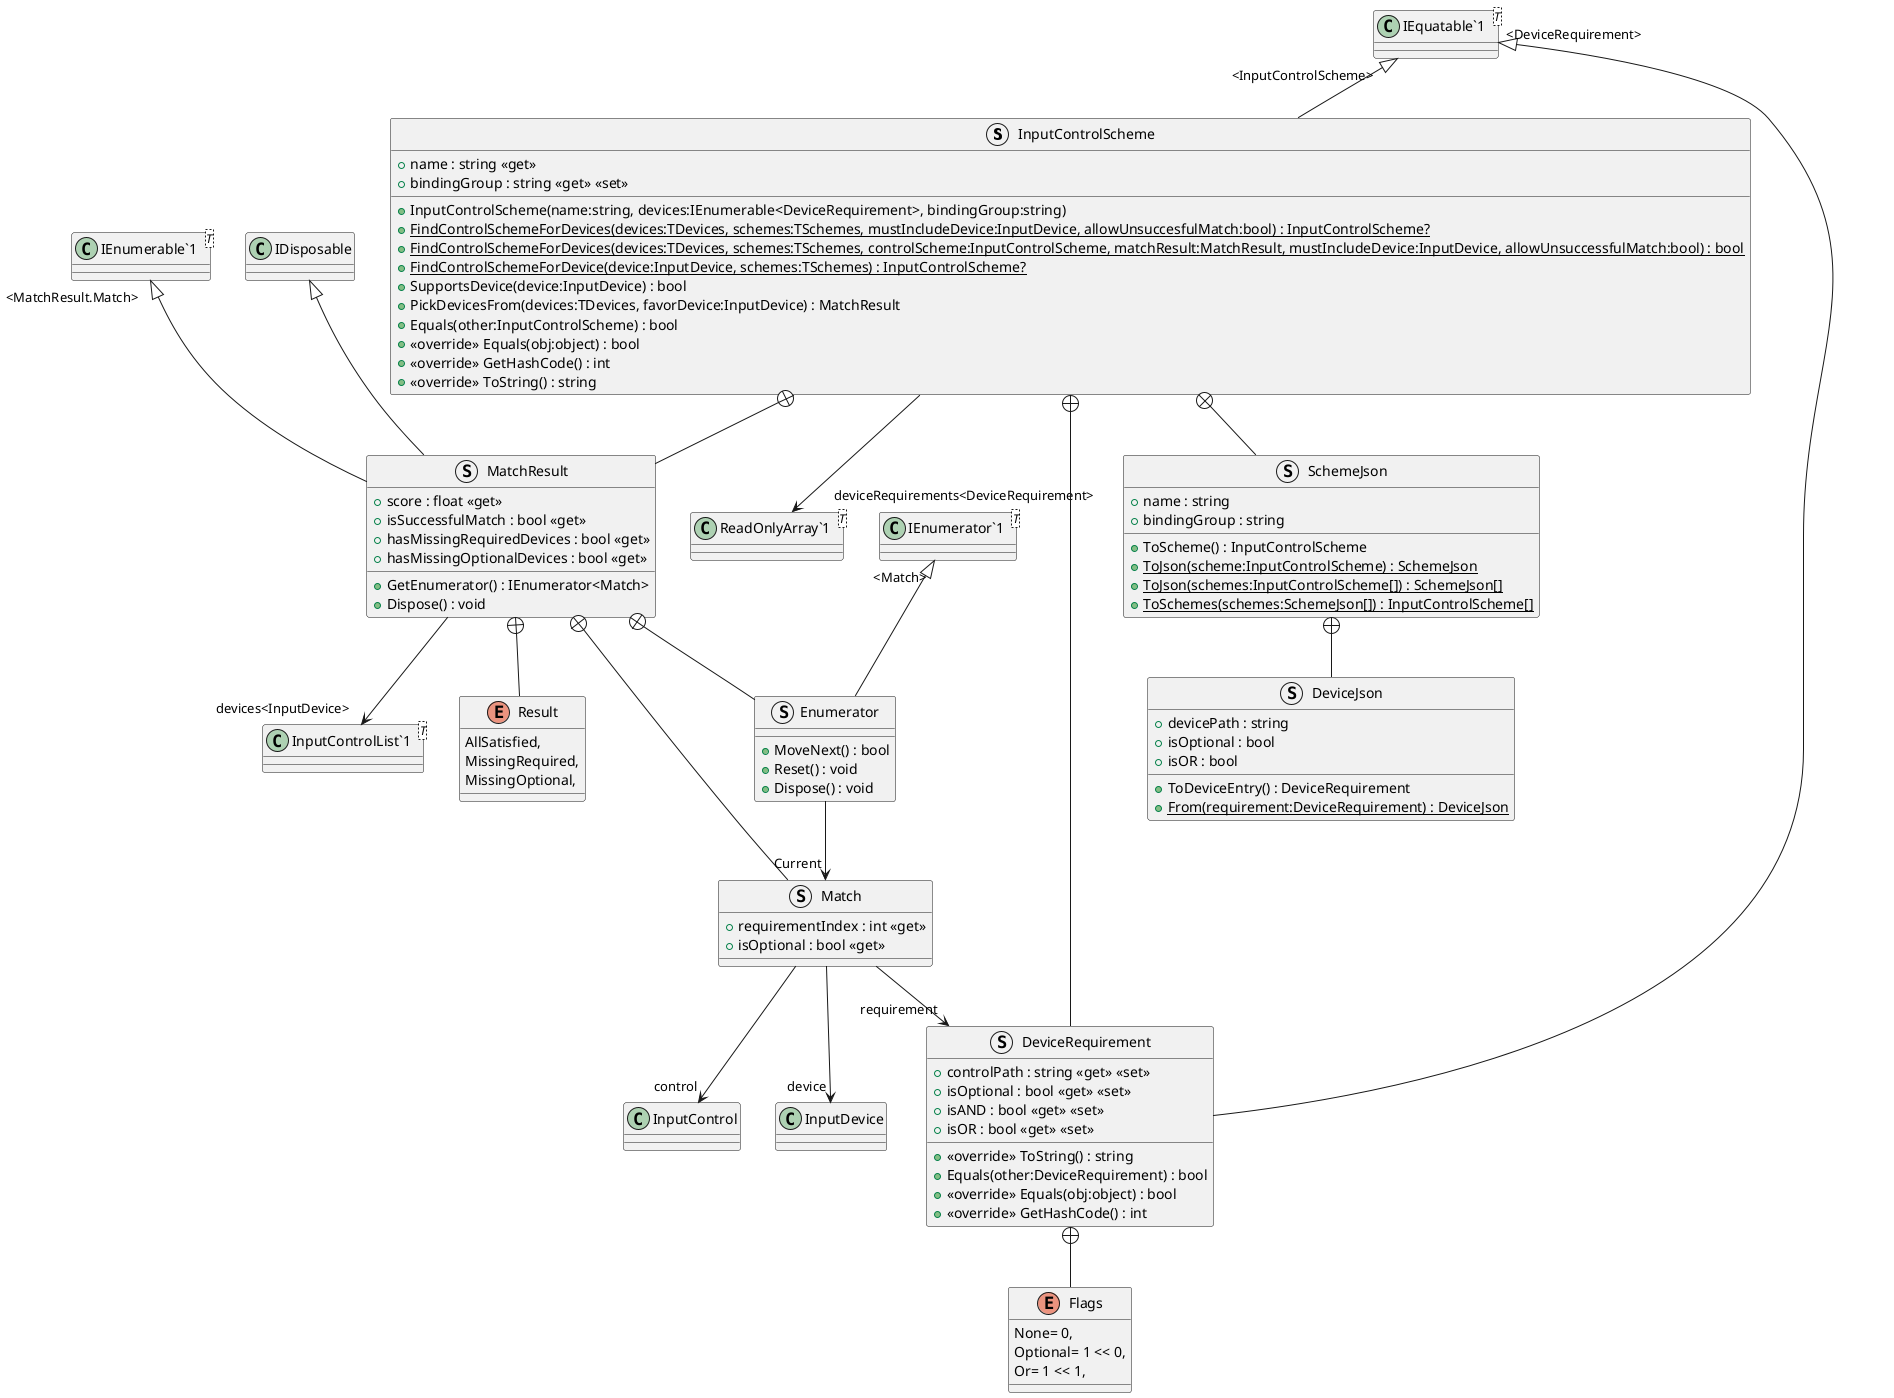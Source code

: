 @startuml
struct InputControlScheme {
    + name : string <<get>>
    + bindingGroup : string <<get>> <<set>>
    + InputControlScheme(name:string, devices:IEnumerable<DeviceRequirement>, bindingGroup:string)
    + {static} FindControlSchemeForDevices(devices:TDevices, schemes:TSchemes, mustIncludeDevice:InputDevice, allowUnsuccesfulMatch:bool) : InputControlScheme?
    + {static} FindControlSchemeForDevices(devices:TDevices, schemes:TSchemes, controlScheme:InputControlScheme, matchResult:MatchResult, mustIncludeDevice:InputDevice, allowUnsuccessfulMatch:bool) : bool
    + {static} FindControlSchemeForDevice(device:InputDevice, schemes:TSchemes) : InputControlScheme?
    + SupportsDevice(device:InputDevice) : bool
    + PickDevicesFrom(devices:TDevices, favorDevice:InputDevice) : MatchResult
    + Equals(other:InputControlScheme) : bool
    + <<override>> Equals(obj:object) : bool
    + <<override>> GetHashCode() : int
    + <<override>> ToString() : string
}
class "IEquatable`1"<T> {
}
class "ReadOnlyArray`1"<T> {
}
struct MatchResult {
    + score : float <<get>>
    + isSuccessfulMatch : bool <<get>>
    + hasMissingRequiredDevices : bool <<get>>
    + hasMissingOptionalDevices : bool <<get>>
    + GetEnumerator() : IEnumerator<Match>
    + Dispose() : void
}
struct DeviceRequirement {
    + controlPath : string <<get>> <<set>>
    + isOptional : bool <<get>> <<set>>
    + isAND : bool <<get>> <<set>>
    + isOR : bool <<get>> <<set>>
    + <<override>> ToString() : string
    + Equals(other:DeviceRequirement) : bool
    + <<override>> Equals(obj:object) : bool
    + <<override>> GetHashCode() : int
}
struct SchemeJson {
    + name : string
    + bindingGroup : string
    + ToScheme() : InputControlScheme
    + {static} ToJson(scheme:InputControlScheme) : SchemeJson
    + {static} ToJson(schemes:InputControlScheme[]) : SchemeJson[]
    + {static} ToSchemes(schemes:SchemeJson[]) : InputControlScheme[]
}
class "IEnumerable`1"<T> {
}
class "InputControlList`1"<T> {
}
enum Result {
    AllSatisfied,
    MissingRequired,
    MissingOptional,
}
struct Match {
    + requirementIndex : int <<get>>
    + isOptional : bool <<get>>
}
struct Enumerator {
    + MoveNext() : bool
    + Reset() : void
    + Dispose() : void
}
enum Flags {
    None= 0,
    Optional= 1 << 0,
    Or= 1 << 1,
}
struct DeviceJson {
    + devicePath : string
    + isOptional : bool
    + isOR : bool
    + ToDeviceEntry() : DeviceRequirement
    + {static} From(requirement:DeviceRequirement) : DeviceJson
}
class "IEnumerator`1"<T> {
}
"IEquatable`1" "<InputControlScheme>" <|-- InputControlScheme
InputControlScheme --> "deviceRequirements<DeviceRequirement>" "ReadOnlyArray`1"
InputControlScheme +-- MatchResult
"IEnumerable`1" "<MatchResult.Match>" <|-- MatchResult
IDisposable <|-- MatchResult
MatchResult --> "devices<InputDevice>" "InputControlList`1"
InputControlScheme +-- DeviceRequirement
"IEquatable`1" "<DeviceRequirement>" <|-- DeviceRequirement
InputControlScheme +-- SchemeJson
MatchResult +-- Result
MatchResult +-- Match
Match --> "control" InputControl
Match --> "device" InputDevice
Match --> "requirement" DeviceRequirement
MatchResult +-- Enumerator
"IEnumerator`1" "<Match>" <|-- Enumerator
Enumerator --> "Current" Match
DeviceRequirement +-- Flags
SchemeJson +-- DeviceJson
@enduml
